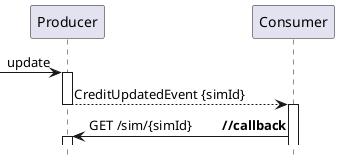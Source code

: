 @startuml
'title Consumer Callback Race
hide footbox

-> Producer++:update
Consumer<--Producer--: CreditUpdatedEvent {simId}
Consumer++
Consumer->Producer++: GET /sim/{simId}         **//callback**

@enduml